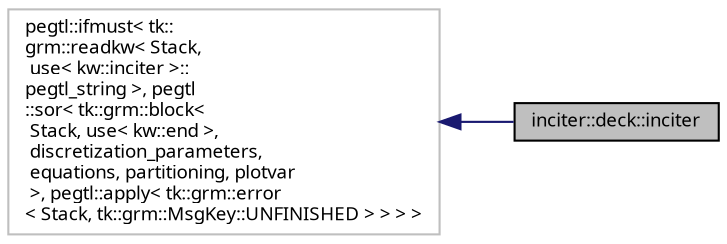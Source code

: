 digraph "inciter::deck::inciter"
{
 // INTERACTIVE_SVG=YES
  bgcolor="transparent";
  edge [fontname="sans-serif",fontsize="9",labelfontname="sans-serif",labelfontsize="9"];
  node [fontname="sans-serif",fontsize="9",shape=record];
  rankdir="LR";
  Node1 [label="inciter::deck::inciter",height=0.2,width=0.4,color="black", fillcolor="grey75", style="filled", fontcolor="black"];
  Node2 -> Node1 [dir="back",color="midnightblue",fontsize="9",style="solid",fontname="sans-serif"];
  Node2 [label="pegtl::ifmust\< tk::\lgrm::readkw\< Stack,\l use\< kw::inciter \>::\lpegtl_string \>, pegtl\l::sor\< tk::grm::block\<\l Stack, use\< kw::end \>,\l discretization_parameters,\l equations, partitioning, plotvar\l \>, pegtl::apply\< tk::grm::error\l\< Stack, tk::grm::MsgKey::UNFINISHED \> \> \> \>",height=0.2,width=0.4,color="grey75"];
}
